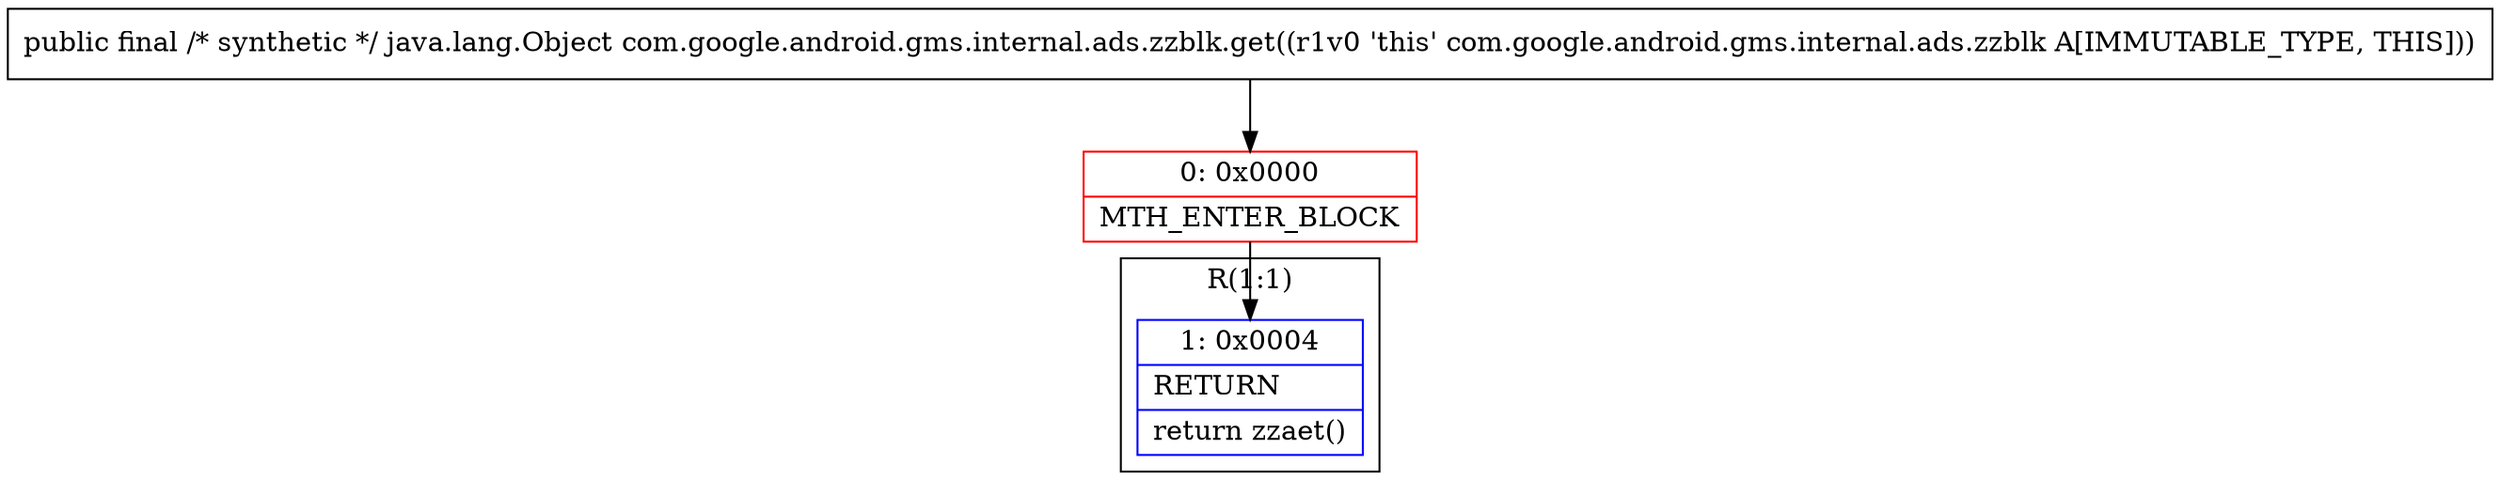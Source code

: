 digraph "CFG forcom.google.android.gms.internal.ads.zzblk.get()Ljava\/lang\/Object;" {
subgraph cluster_Region_1784250264 {
label = "R(1:1)";
node [shape=record,color=blue];
Node_1 [shape=record,label="{1\:\ 0x0004|RETURN\l|return zzaet()\l}"];
}
Node_0 [shape=record,color=red,label="{0\:\ 0x0000|MTH_ENTER_BLOCK\l}"];
MethodNode[shape=record,label="{public final \/* synthetic *\/ java.lang.Object com.google.android.gms.internal.ads.zzblk.get((r1v0 'this' com.google.android.gms.internal.ads.zzblk A[IMMUTABLE_TYPE, THIS])) }"];
MethodNode -> Node_0;
Node_0 -> Node_1;
}

